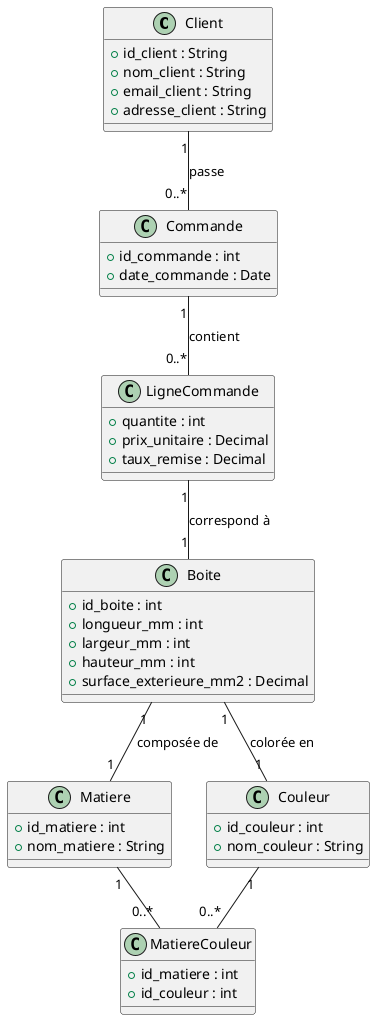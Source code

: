 @startuml
class Client {
    + id_client : String
    + nom_client : String
    + email_client : String
    + adresse_client : String
}

class Commande {
    + id_commande : int
    + date_commande : Date
}

class LigneCommande {
    + quantite : int
    + prix_unitaire : Decimal
    + taux_remise : Decimal
}

class Boite {
    + id_boite : int
    + longueur_mm : int
    + largeur_mm : int
    + hauteur_mm : int
    + surface_exterieure_mm2 : Decimal
}

class Matiere {
    + id_matiere : int
    + nom_matiere : String
}

class Couleur {
    + id_couleur : int
    + nom_couleur : String
}

class MatiereCouleur {
    + id_matiere : int
    + id_couleur : int
}

Client "1" -- "0..*" Commande : passe
Commande "1" -- "0..*" LigneCommande : contient
LigneCommande "1" -- "1" Boite : correspond à
Boite "1" -- "1" Matiere : composée de
Boite "1" -- "1" Couleur : colorée en
Matiere "1" -- "0..*" MatiereCouleur
Couleur "1" -- "0..*" MatiereCouleur
@enduml